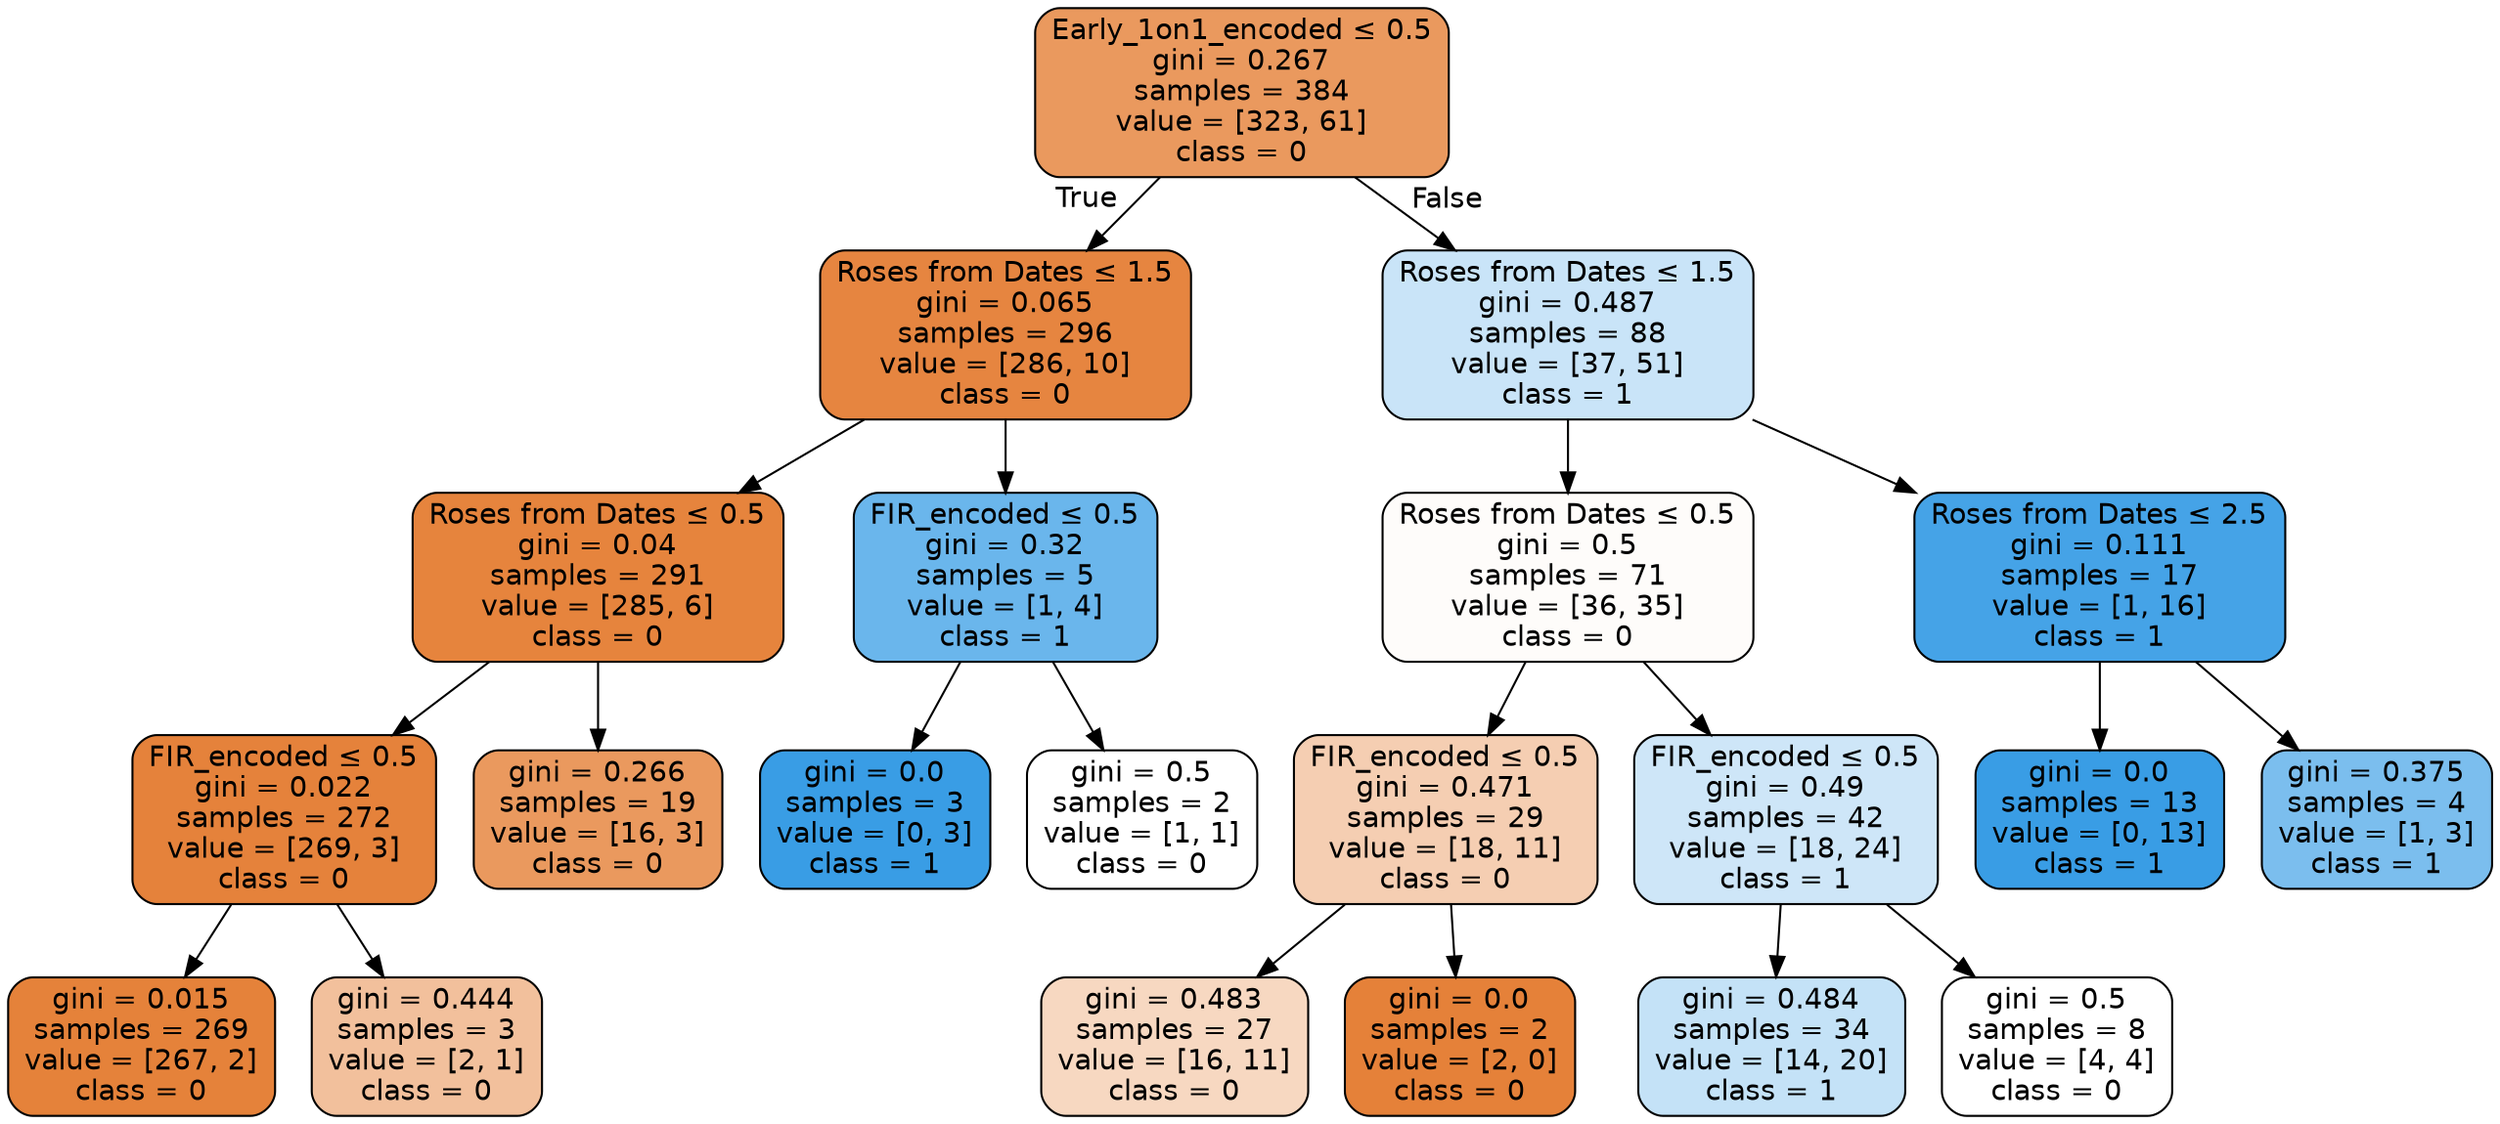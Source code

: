 digraph Tree {
node [shape=box, style="filled, rounded", color="black", fontname="helvetica"] ;
edge [fontname="helvetica"] ;
0 [label=<Early_1on1_encoded &le; 0.5<br/>gini = 0.267<br/>samples = 384<br/>value = [323, 61]<br/>class = 0>, fillcolor="#ea995e"] ;
1 [label=<Roses from Dates &le; 1.5<br/>gini = 0.065<br/>samples = 296<br/>value = [286, 10]<br/>class = 0>, fillcolor="#e68540"] ;
0 -> 1 [labeldistance=2.5, labelangle=45, headlabel="True"] ;
2 [label=<Roses from Dates &le; 0.5<br/>gini = 0.04<br/>samples = 291<br/>value = [285, 6]<br/>class = 0>, fillcolor="#e6843d"] ;
1 -> 2 ;
3 [label=<FIR_encoded &le; 0.5<br/>gini = 0.022<br/>samples = 272<br/>value = [269, 3]<br/>class = 0>, fillcolor="#e5823b"] ;
2 -> 3 ;
4 [label=<gini = 0.015<br/>samples = 269<br/>value = [267, 2]<br/>class = 0>, fillcolor="#e5823a"] ;
3 -> 4 ;
5 [label=<gini = 0.444<br/>samples = 3<br/>value = [2, 1]<br/>class = 0>, fillcolor="#f2c09c"] ;
3 -> 5 ;
6 [label=<gini = 0.266<br/>samples = 19<br/>value = [16, 3]<br/>class = 0>, fillcolor="#ea995e"] ;
2 -> 6 ;
7 [label=<FIR_encoded &le; 0.5<br/>gini = 0.32<br/>samples = 5<br/>value = [1, 4]<br/>class = 1>, fillcolor="#6ab6ec"] ;
1 -> 7 ;
8 [label=<gini = 0.0<br/>samples = 3<br/>value = [0, 3]<br/>class = 1>, fillcolor="#399de5"] ;
7 -> 8 ;
9 [label=<gini = 0.5<br/>samples = 2<br/>value = [1, 1]<br/>class = 0>, fillcolor="#ffffff"] ;
7 -> 9 ;
10 [label=<Roses from Dates &le; 1.5<br/>gini = 0.487<br/>samples = 88<br/>value = [37, 51]<br/>class = 1>, fillcolor="#c9e4f8"] ;
0 -> 10 [labeldistance=2.5, labelangle=-45, headlabel="False"] ;
11 [label=<Roses from Dates &le; 0.5<br/>gini = 0.5<br/>samples = 71<br/>value = [36, 35]<br/>class = 0>, fillcolor="#fefcfa"] ;
10 -> 11 ;
12 [label=<FIR_encoded &le; 0.5<br/>gini = 0.471<br/>samples = 29<br/>value = [18, 11]<br/>class = 0>, fillcolor="#f5ceb2"] ;
11 -> 12 ;
13 [label=<gini = 0.483<br/>samples = 27<br/>value = [16, 11]<br/>class = 0>, fillcolor="#f7d8c1"] ;
12 -> 13 ;
14 [label=<gini = 0.0<br/>samples = 2<br/>value = [2, 0]<br/>class = 0>, fillcolor="#e58139"] ;
12 -> 14 ;
15 [label=<FIR_encoded &le; 0.5<br/>gini = 0.49<br/>samples = 42<br/>value = [18, 24]<br/>class = 1>, fillcolor="#cee6f8"] ;
11 -> 15 ;
16 [label=<gini = 0.484<br/>samples = 34<br/>value = [14, 20]<br/>class = 1>, fillcolor="#c4e2f7"] ;
15 -> 16 ;
17 [label=<gini = 0.5<br/>samples = 8<br/>value = [4, 4]<br/>class = 0>, fillcolor="#ffffff"] ;
15 -> 17 ;
18 [label=<Roses from Dates &le; 2.5<br/>gini = 0.111<br/>samples = 17<br/>value = [1, 16]<br/>class = 1>, fillcolor="#45a3e7"] ;
10 -> 18 ;
19 [label=<gini = 0.0<br/>samples = 13<br/>value = [0, 13]<br/>class = 1>, fillcolor="#399de5"] ;
18 -> 19 ;
20 [label=<gini = 0.375<br/>samples = 4<br/>value = [1, 3]<br/>class = 1>, fillcolor="#7bbeee"] ;
18 -> 20 ;
}